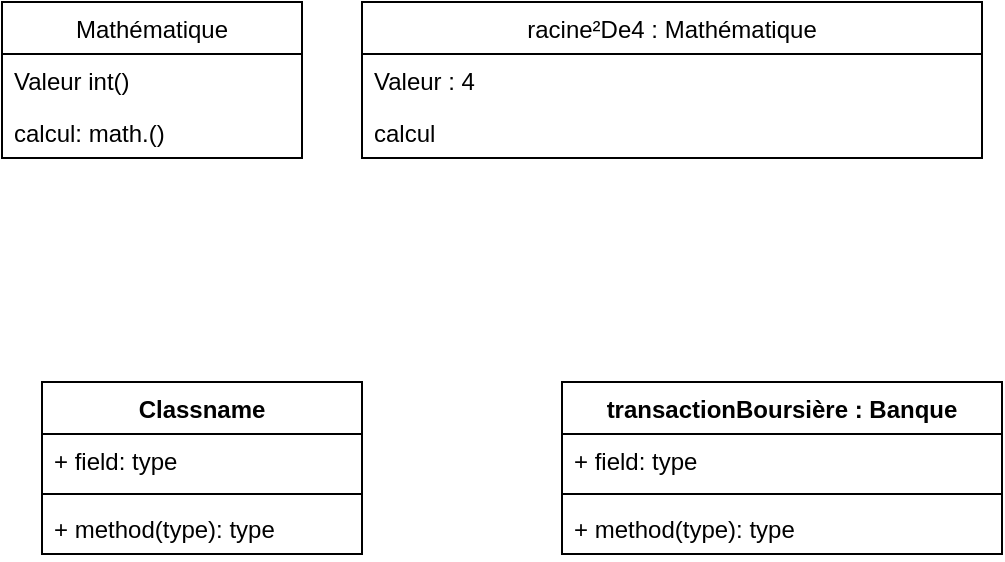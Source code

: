 <mxfile version="20.8.10" type="github">
  <diagram id="C5RBs43oDa-KdzZeNtuy" name="Page-1">
    <mxGraphModel dx="1194" dy="770" grid="1" gridSize="10" guides="1" tooltips="1" connect="1" arrows="1" fold="1" page="1" pageScale="1" pageWidth="827" pageHeight="1169" math="0" shadow="0">
      <root>
        <mxCell id="WIyWlLk6GJQsqaUBKTNV-0" />
        <mxCell id="WIyWlLk6GJQsqaUBKTNV-1" parent="WIyWlLk6GJQsqaUBKTNV-0" />
        <mxCell id="fscB0jBE0a1TeuX1BrEp-1" value="racine²De4 : Mathématique" style="swimlane;fontStyle=0;childLayout=stackLayout;horizontal=1;startSize=26;fillColor=none;horizontalStack=0;resizeParent=1;resizeParentMax=0;resizeLast=0;collapsible=1;marginBottom=0;" vertex="1" parent="WIyWlLk6GJQsqaUBKTNV-1">
          <mxGeometry x="200" y="120" width="310" height="78" as="geometry" />
        </mxCell>
        <mxCell id="fscB0jBE0a1TeuX1BrEp-2" value="Valeur : 4" style="text;strokeColor=none;fillColor=none;align=left;verticalAlign=top;spacingLeft=4;spacingRight=4;overflow=hidden;rotatable=0;points=[[0,0.5],[1,0.5]];portConstraint=eastwest;" vertex="1" parent="fscB0jBE0a1TeuX1BrEp-1">
          <mxGeometry y="26" width="310" height="26" as="geometry" />
        </mxCell>
        <mxCell id="fscB0jBE0a1TeuX1BrEp-3" value="calcul" style="text;strokeColor=none;fillColor=none;align=left;verticalAlign=top;spacingLeft=4;spacingRight=4;overflow=hidden;rotatable=0;points=[[0,0.5],[1,0.5]];portConstraint=eastwest;" vertex="1" parent="fscB0jBE0a1TeuX1BrEp-1">
          <mxGeometry y="52" width="310" height="26" as="geometry" />
        </mxCell>
        <mxCell id="fscB0jBE0a1TeuX1BrEp-6" value="Mathématique" style="swimlane;fontStyle=0;childLayout=stackLayout;horizontal=1;startSize=26;fillColor=none;horizontalStack=0;resizeParent=1;resizeParentMax=0;resizeLast=0;collapsible=1;marginBottom=0;" vertex="1" parent="WIyWlLk6GJQsqaUBKTNV-1">
          <mxGeometry x="20" y="120" width="150" height="78" as="geometry" />
        </mxCell>
        <mxCell id="fscB0jBE0a1TeuX1BrEp-7" value="Valeur int()" style="text;strokeColor=none;fillColor=none;align=left;verticalAlign=top;spacingLeft=4;spacingRight=4;overflow=hidden;rotatable=0;points=[[0,0.5],[1,0.5]];portConstraint=eastwest;" vertex="1" parent="fscB0jBE0a1TeuX1BrEp-6">
          <mxGeometry y="26" width="150" height="26" as="geometry" />
        </mxCell>
        <mxCell id="fscB0jBE0a1TeuX1BrEp-8" value="calcul: math.()" style="text;strokeColor=none;fillColor=none;align=left;verticalAlign=top;spacingLeft=4;spacingRight=4;overflow=hidden;rotatable=0;points=[[0,0.5],[1,0.5]];portConstraint=eastwest;" vertex="1" parent="fscB0jBE0a1TeuX1BrEp-6">
          <mxGeometry y="52" width="150" height="26" as="geometry" />
        </mxCell>
        <mxCell id="fscB0jBE0a1TeuX1BrEp-19" value="Classname" style="swimlane;fontStyle=1;align=center;verticalAlign=top;childLayout=stackLayout;horizontal=1;startSize=26;horizontalStack=0;resizeParent=1;resizeParentMax=0;resizeLast=0;collapsible=1;marginBottom=0;" vertex="1" parent="WIyWlLk6GJQsqaUBKTNV-1">
          <mxGeometry x="40" y="310" width="160" height="86" as="geometry" />
        </mxCell>
        <mxCell id="fscB0jBE0a1TeuX1BrEp-20" value="+ field: type" style="text;strokeColor=none;fillColor=none;align=left;verticalAlign=top;spacingLeft=4;spacingRight=4;overflow=hidden;rotatable=0;points=[[0,0.5],[1,0.5]];portConstraint=eastwest;" vertex="1" parent="fscB0jBE0a1TeuX1BrEp-19">
          <mxGeometry y="26" width="160" height="26" as="geometry" />
        </mxCell>
        <mxCell id="fscB0jBE0a1TeuX1BrEp-21" value="" style="line;strokeWidth=1;fillColor=none;align=left;verticalAlign=middle;spacingTop=-1;spacingLeft=3;spacingRight=3;rotatable=0;labelPosition=right;points=[];portConstraint=eastwest;strokeColor=inherit;" vertex="1" parent="fscB0jBE0a1TeuX1BrEp-19">
          <mxGeometry y="52" width="160" height="8" as="geometry" />
        </mxCell>
        <mxCell id="fscB0jBE0a1TeuX1BrEp-22" value="+ method(type): type" style="text;strokeColor=none;fillColor=none;align=left;verticalAlign=top;spacingLeft=4;spacingRight=4;overflow=hidden;rotatable=0;points=[[0,0.5],[1,0.5]];portConstraint=eastwest;" vertex="1" parent="fscB0jBE0a1TeuX1BrEp-19">
          <mxGeometry y="60" width="160" height="26" as="geometry" />
        </mxCell>
        <mxCell id="fscB0jBE0a1TeuX1BrEp-23" value="transactionBoursière : Banque" style="swimlane;fontStyle=1;align=center;verticalAlign=top;childLayout=stackLayout;horizontal=1;startSize=26;horizontalStack=0;resizeParent=1;resizeParentMax=0;resizeLast=0;collapsible=1;marginBottom=0;" vertex="1" parent="WIyWlLk6GJQsqaUBKTNV-1">
          <mxGeometry x="300" y="310" width="220" height="86" as="geometry" />
        </mxCell>
        <mxCell id="fscB0jBE0a1TeuX1BrEp-24" value="+ field: type" style="text;strokeColor=none;fillColor=none;align=left;verticalAlign=top;spacingLeft=4;spacingRight=4;overflow=hidden;rotatable=0;points=[[0,0.5],[1,0.5]];portConstraint=eastwest;" vertex="1" parent="fscB0jBE0a1TeuX1BrEp-23">
          <mxGeometry y="26" width="220" height="26" as="geometry" />
        </mxCell>
        <mxCell id="fscB0jBE0a1TeuX1BrEp-25" value="" style="line;strokeWidth=1;fillColor=none;align=left;verticalAlign=middle;spacingTop=-1;spacingLeft=3;spacingRight=3;rotatable=0;labelPosition=right;points=[];portConstraint=eastwest;strokeColor=inherit;" vertex="1" parent="fscB0jBE0a1TeuX1BrEp-23">
          <mxGeometry y="52" width="220" height="8" as="geometry" />
        </mxCell>
        <mxCell id="fscB0jBE0a1TeuX1BrEp-26" value="+ method(type): type" style="text;strokeColor=none;fillColor=none;align=left;verticalAlign=top;spacingLeft=4;spacingRight=4;overflow=hidden;rotatable=0;points=[[0,0.5],[1,0.5]];portConstraint=eastwest;" vertex="1" parent="fscB0jBE0a1TeuX1BrEp-23">
          <mxGeometry y="60" width="220" height="26" as="geometry" />
        </mxCell>
      </root>
    </mxGraphModel>
  </diagram>
</mxfile>
